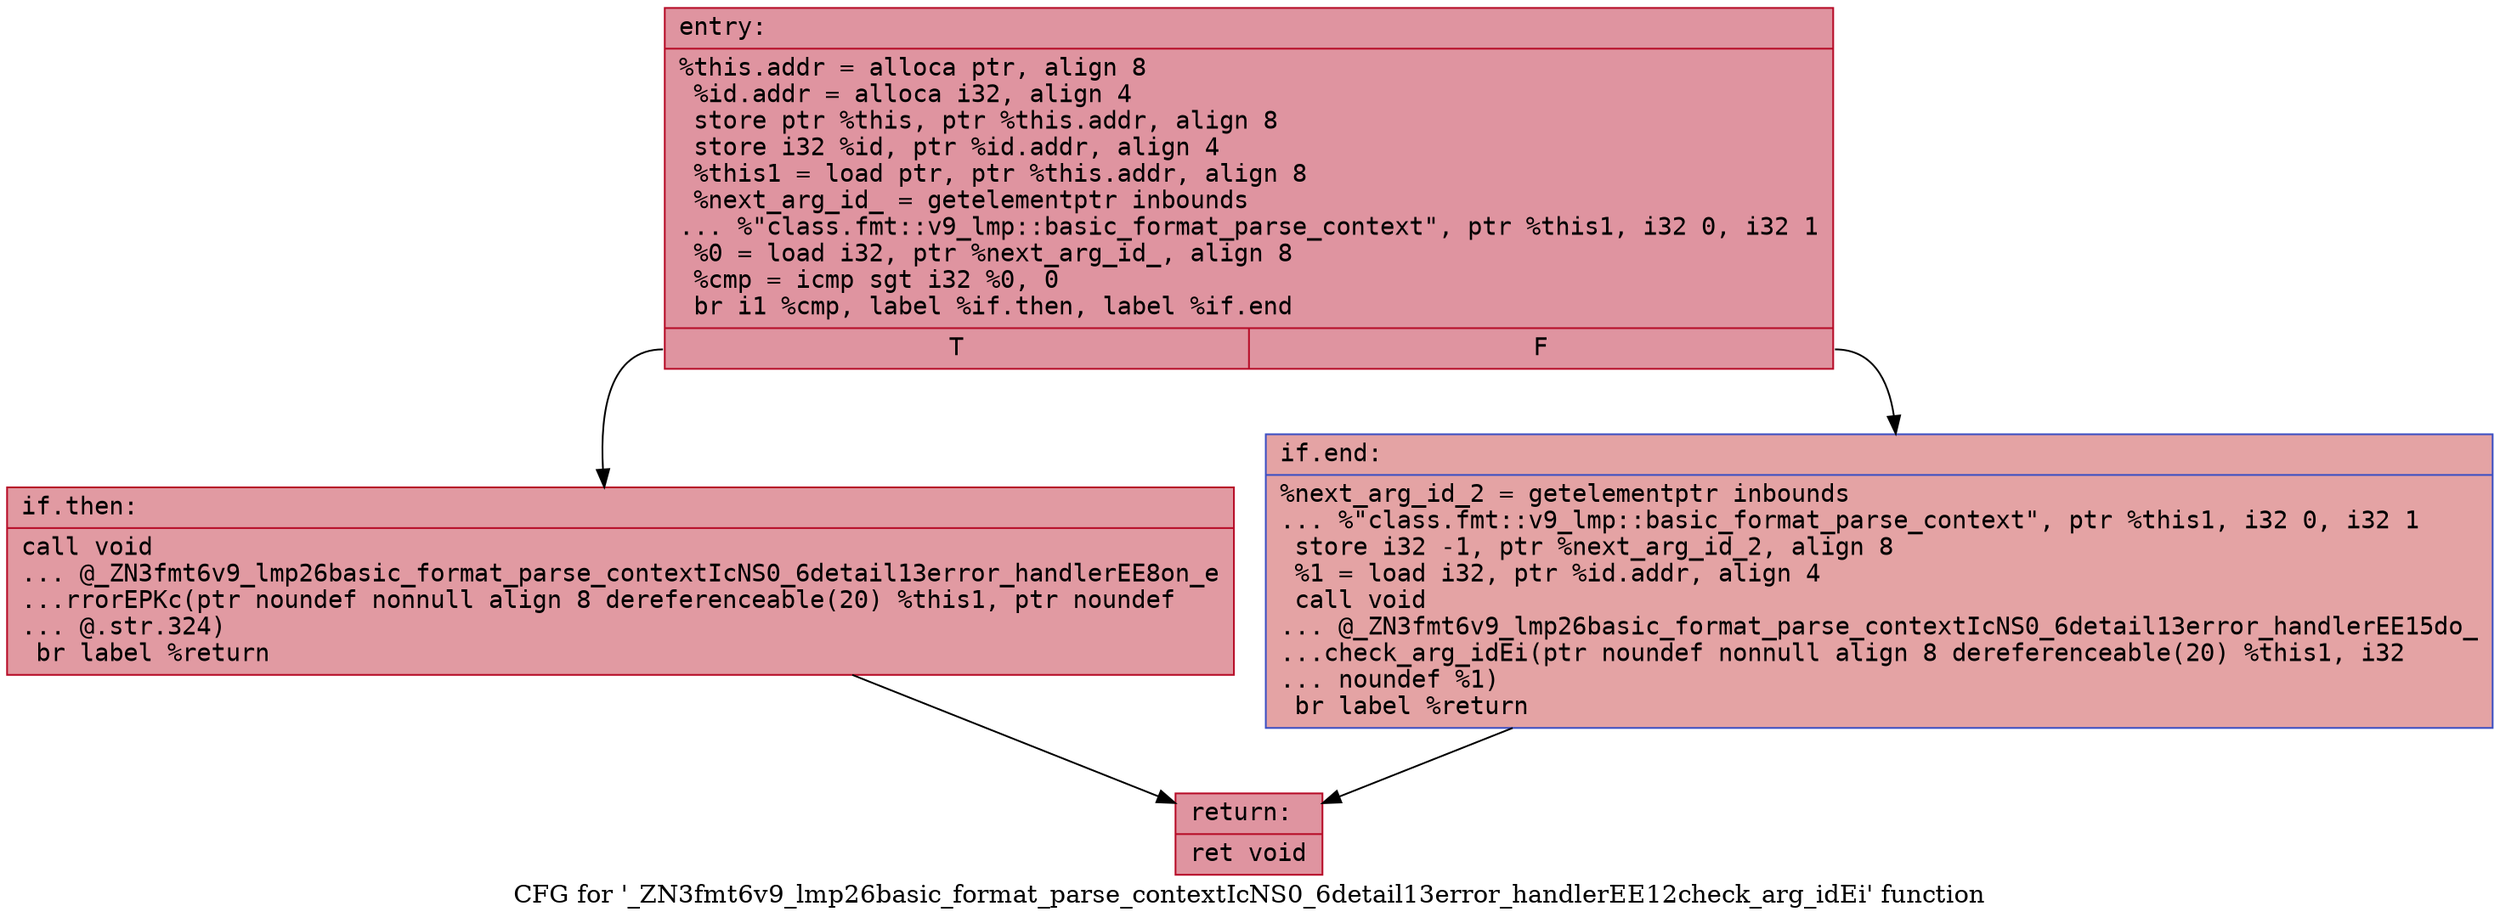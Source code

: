digraph "CFG for '_ZN3fmt6v9_lmp26basic_format_parse_contextIcNS0_6detail13error_handlerEE12check_arg_idEi' function" {
	label="CFG for '_ZN3fmt6v9_lmp26basic_format_parse_contextIcNS0_6detail13error_handlerEE12check_arg_idEi' function";

	Node0x556bfead4120 [shape=record,color="#b70d28ff", style=filled, fillcolor="#b70d2870" fontname="Courier",label="{entry:\l|  %this.addr = alloca ptr, align 8\l  %id.addr = alloca i32, align 4\l  store ptr %this, ptr %this.addr, align 8\l  store i32 %id, ptr %id.addr, align 4\l  %this1 = load ptr, ptr %this.addr, align 8\l  %next_arg_id_ = getelementptr inbounds\l... %\"class.fmt::v9_lmp::basic_format_parse_context\", ptr %this1, i32 0, i32 1\l  %0 = load i32, ptr %next_arg_id_, align 8\l  %cmp = icmp sgt i32 %0, 0\l  br i1 %cmp, label %if.then, label %if.end\l|{<s0>T|<s1>F}}"];
	Node0x556bfead4120:s0 -> Node0x556bfead4680[tooltip="entry -> if.then\nProbability 62.50%" ];
	Node0x556bfead4120:s1 -> Node0x556bfead46f0[tooltip="entry -> if.end\nProbability 37.50%" ];
	Node0x556bfead4680 [shape=record,color="#b70d28ff", style=filled, fillcolor="#bb1b2c70" fontname="Courier",label="{if.then:\l|  call void\l... @_ZN3fmt6v9_lmp26basic_format_parse_contextIcNS0_6detail13error_handlerEE8on_e\l...rrorEPKc(ptr noundef nonnull align 8 dereferenceable(20) %this1, ptr noundef\l... @.str.324)\l  br label %return\l}"];
	Node0x556bfead4680 -> Node0x556bfead4970[tooltip="if.then -> return\nProbability 100.00%" ];
	Node0x556bfead46f0 [shape=record,color="#3d50c3ff", style=filled, fillcolor="#c32e3170" fontname="Courier",label="{if.end:\l|  %next_arg_id_2 = getelementptr inbounds\l... %\"class.fmt::v9_lmp::basic_format_parse_context\", ptr %this1, i32 0, i32 1\l  store i32 -1, ptr %next_arg_id_2, align 8\l  %1 = load i32, ptr %id.addr, align 4\l  call void\l... @_ZN3fmt6v9_lmp26basic_format_parse_contextIcNS0_6detail13error_handlerEE15do_\l...check_arg_idEi(ptr noundef nonnull align 8 dereferenceable(20) %this1, i32\l... noundef %1)\l  br label %return\l}"];
	Node0x556bfead46f0 -> Node0x556bfead4970[tooltip="if.end -> return\nProbability 100.00%" ];
	Node0x556bfead4970 [shape=record,color="#b70d28ff", style=filled, fillcolor="#b70d2870" fontname="Courier",label="{return:\l|  ret void\l}"];
}
